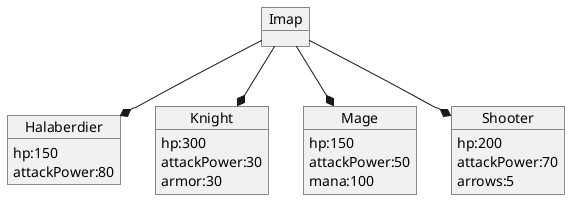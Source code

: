@startuml
'https://plantuml.com/object-diagram

object Halaberdier{
hp:150
attackPower:80
}
object Imap
Imap--*Halaberdier

object  Knight{
hp:300
attackPower:30
armor:30
}
Imap--*Knight

object Mage{
hp:150
attackPower:50
mana:100
}
Imap--*Mage

object Shooter{
hp:200
attackPower:70
arrows:5
}
Imap--*Shooter



@enduml
